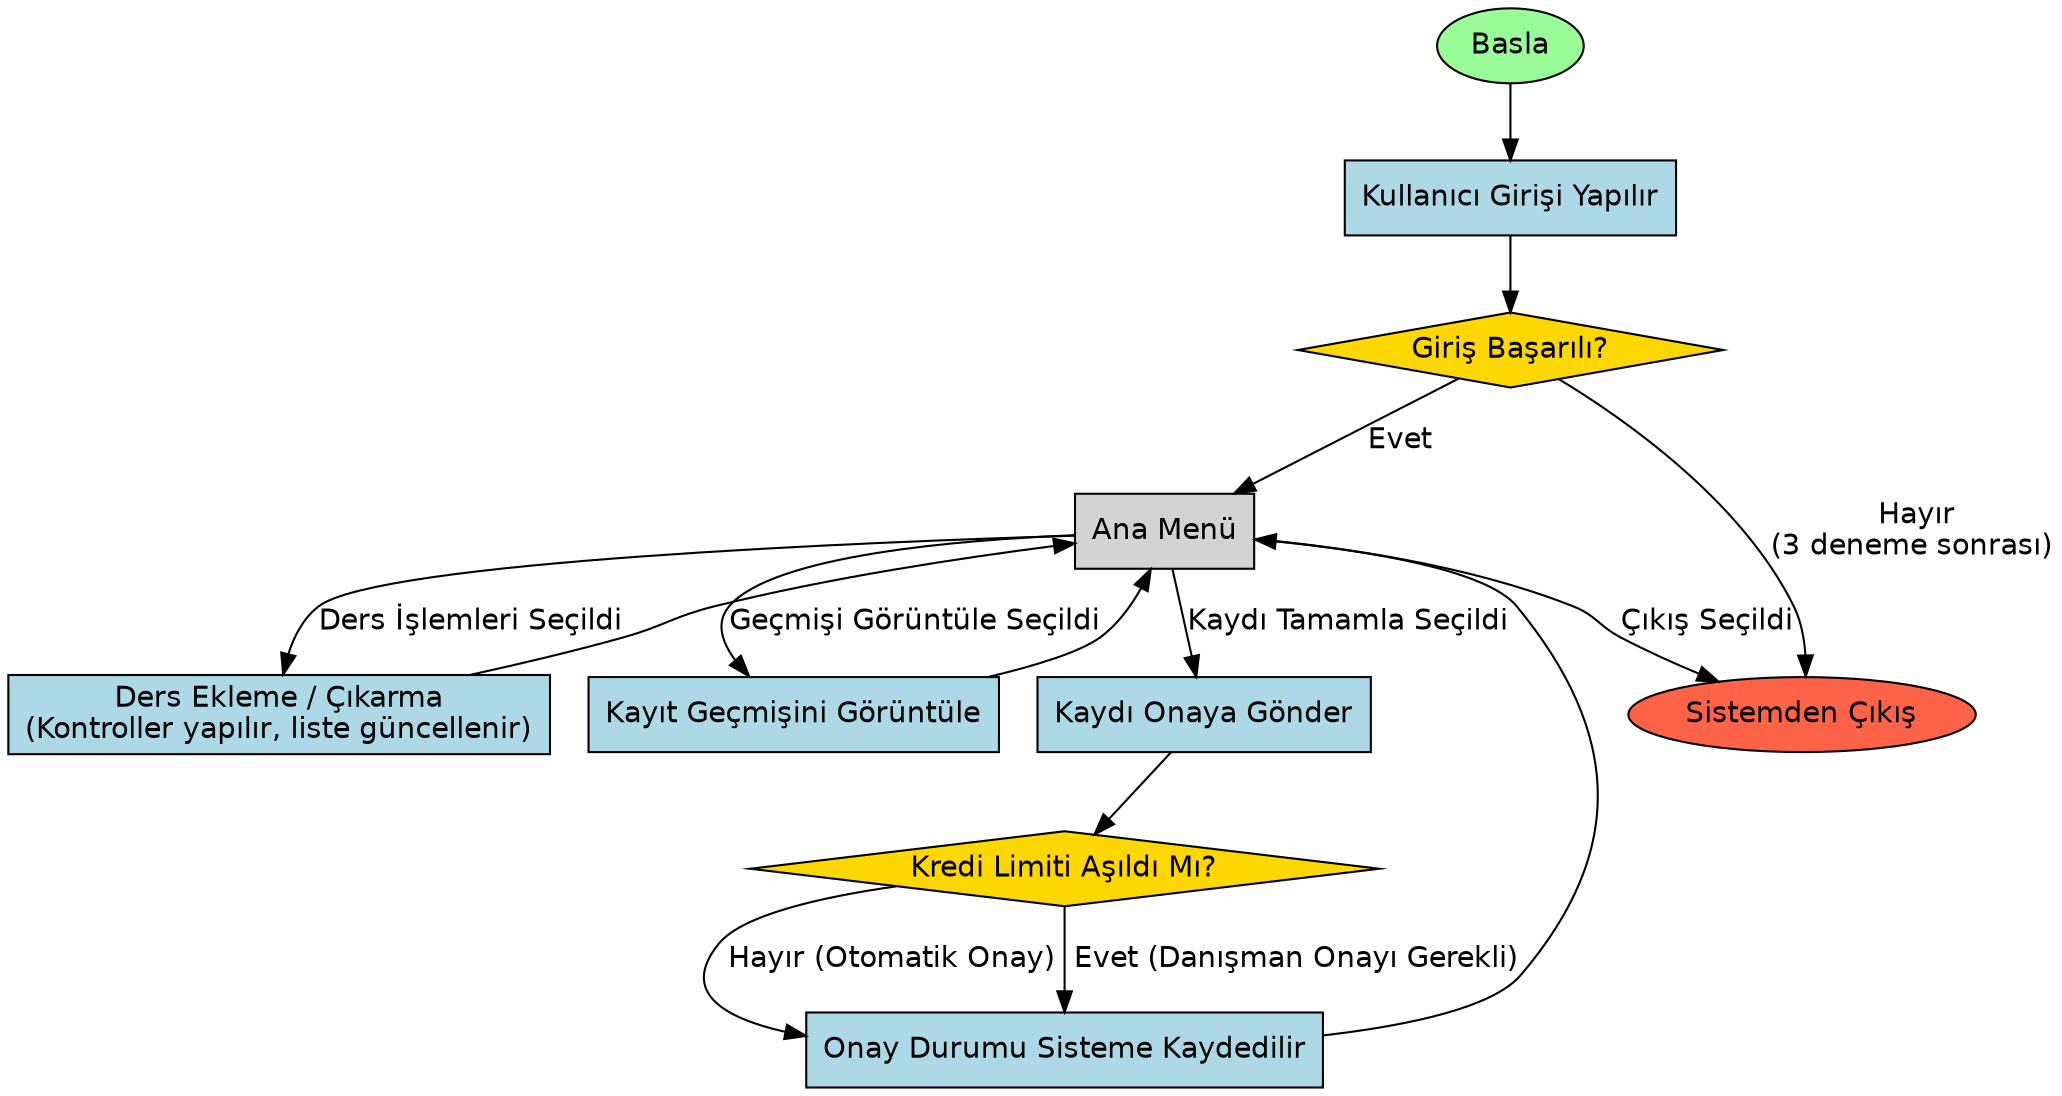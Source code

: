 digraph BasitDersKayitSistemi {
    // Grafik ayarları
    rankdir=TB;
    node [shape=box, style=filled, fontname="Helvetica", fillcolor=lightblue];
    edge [fontname="Helvetica"];

    // Ana Düğümler
    Basla [shape=ellipse, fillcolor=palegreen];
    KullaniciGirisi [label="Kullanıcı Girişi Yapılır"];
    GirisKontrol [shape=diamond, fillcolor=gold, label="Giriş Başarılı?"];
    AnaMenu [shape=box, fillcolor=lightgrey, label="Ana Menü"];
    Bitir [shape=ellipse, fillcolor=tomato, label="Sistemden Çıkış"];

    // İşlem Düğümleri
    DersIslemleri [label="Ders Ekleme / Çıkarma\n(Kontroller yapılır, liste güncellenir)"];
    GecmisiGoruntule [label="Kayıt Geçmişini Görüntüle"];
    KaydiOnayaGonder [label="Kaydı Onaya Gönder"];
    OnayKontrol [shape=diamond, fillcolor=gold, label="Kredi Limiti Aşıldı Mı?"];
    KayitSonucu [label="Onay Durumu Sisteme Kaydedilir"];


    // --- AKIŞ BAĞLANTILARI ---

    // 1. Giriş Akışı
    Basla -> KullaniciGirisi;
    KullaniciGirisi -> GirisKontrol;
    GirisKontrol -> AnaMenu [label=" Evet"];
    GirisKontrol -> Bitir [label=" Hayır\n(3 deneme sonrası)"];

    // 2. Ana Menüden Yönlendirme
    AnaMenu -> DersIslemleri [label="Ders İşlemleri Seçildi"];
    AnaMenu -> GecmisiGoruntule [label="Geçmişi Görüntüle Seçildi"];
    AnaMenu -> KaydiOnayaGonder [label="Kaydı Tamamla Seçildi"];
    AnaMenu -> Bitir [label="Çıkış Seçildi"];

    // 3. İşlemlerden Geri Dönüş
    DersIslemleri -> AnaMenu;
    GecmisiGoruntule -> AnaMenu;

    // 4. Kayıt Onay Akışı
    KaydiOnayaGonder -> OnayKontrol;
    OnayKontrol -> KayitSonucu [label=" Evet (Danışman Onayı Gerekli)"];
    OnayKontrol -> KayitSonucu [label=" Hayır (Otomatik Onay)"];
    KayitSonucu -> AnaMenu;
}
